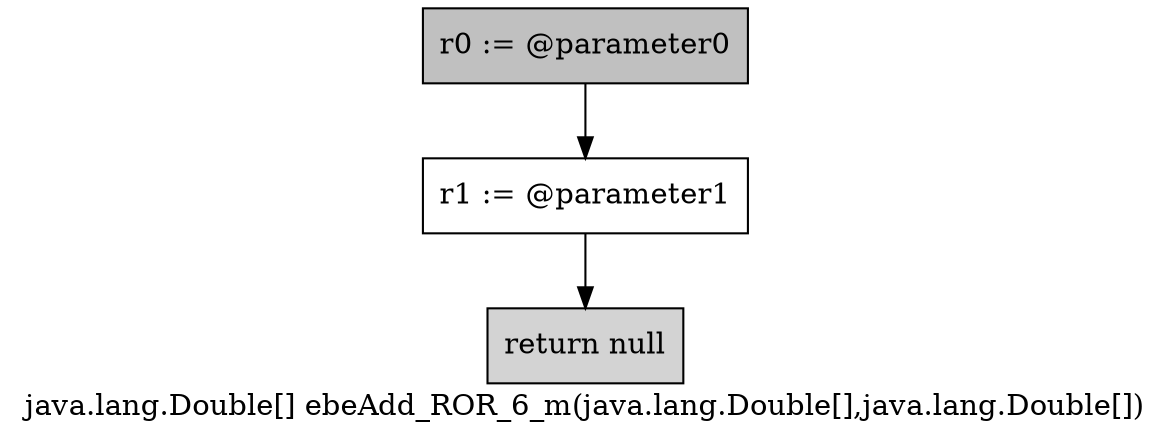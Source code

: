 digraph "java.lang.Double[] ebeAdd_ROR_6_m(java.lang.Double[],java.lang.Double[])" {
    label="java.lang.Double[] ebeAdd_ROR_6_m(java.lang.Double[],java.lang.Double[])";
    node [shape=box];
    "0" [style=filled,fillcolor=gray,label="r0 := @parameter0",];
    "1" [label="r1 := @parameter1",];
    "0"->"1";
    "2" [style=filled,fillcolor=lightgray,label="return null",];
    "1"->"2";
}
